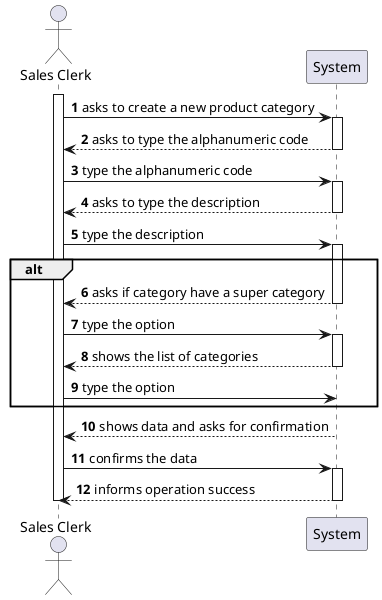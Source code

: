 @startuml

'https://plantuml.com/sequence-diagram

autonumber
actor "Sales Clerk" as SC

activate SC

SC -> System : asks to create a new product category
activate System
System --> SC : asks to type the alphanumeric code
deactivate System
SC -> System : type the alphanumeric code
activate System
System --> SC : asks to type the description
deactivate System
SC -> System : type the description
activate System
alt
System --> SC : asks if category have a super category
deactivate System
SC -> System : type the option
activate System
System --> SC : shows the list of categories
deactivate System
SC -> System : type the option
end alt
activate System
System --> SC : shows data and asks for confirmation
deactivate System
SC -> System : confirms the data
activate System
System --> SC : informs operation success
deactivate System



deactivate SC

@enduml





@enduml